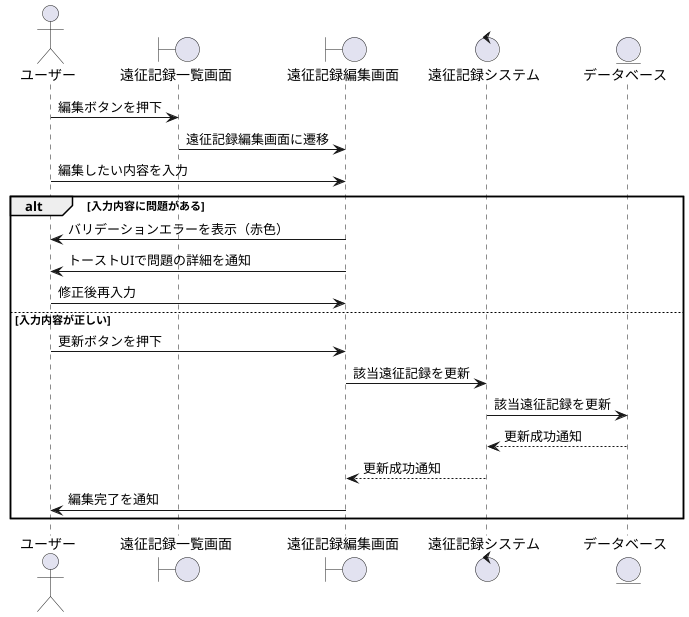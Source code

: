 @startuml
actor ユーザー as User
boundary "遠征記録一覧画面" as RecordList
boundary "遠征記録編集画面" as RecordEdit
control "遠征記録システム" as System
entity "データベース" as DB

User -> RecordList: 編集ボタンを押下
RecordList -> RecordEdit: 遠征記録編集画面に遷移

User -> RecordEdit: 編集したい内容を入力
alt 入力内容に問題がある
    RecordEdit -> User: バリデーションエラーを表示（赤色）
    RecordEdit -> User: トーストUIで問題の詳細を通知
    User -> RecordEdit: 修正後再入力
else 入力内容が正しい
    User -> RecordEdit: 更新ボタンを押下
    RecordEdit -> System: 該当遠征記録を更新
    System -> DB: 該当遠征記録を更新
    DB --> System: 更新成功通知
    System --> RecordEdit: 更新成功通知
    RecordEdit -> User: 編集完了を通知
end

@enduml
